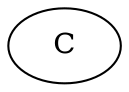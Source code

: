 # name: HS_11
# --- #
graph HS_11 {
	1 [label=C]
}
# --- #
graph HS_11 {
	1 [label=A]
	2 [label=C]
	1 -- 2
}
# --- #
# embed_transformation A C
# embed_transformation B None
# embed_transformation C A
# embed_transformation a C
# embed_transformation b None
# embed_transformation c A